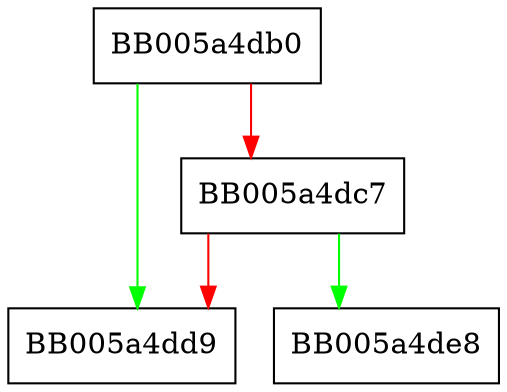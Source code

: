 digraph ENGINE_register_digests {
  node [shape="box"];
  graph [splines=ortho];
  BB005a4db0 -> BB005a4dd9 [color="green"];
  BB005a4db0 -> BB005a4dc7 [color="red"];
  BB005a4dc7 -> BB005a4de8 [color="green"];
  BB005a4dc7 -> BB005a4dd9 [color="red"];
}